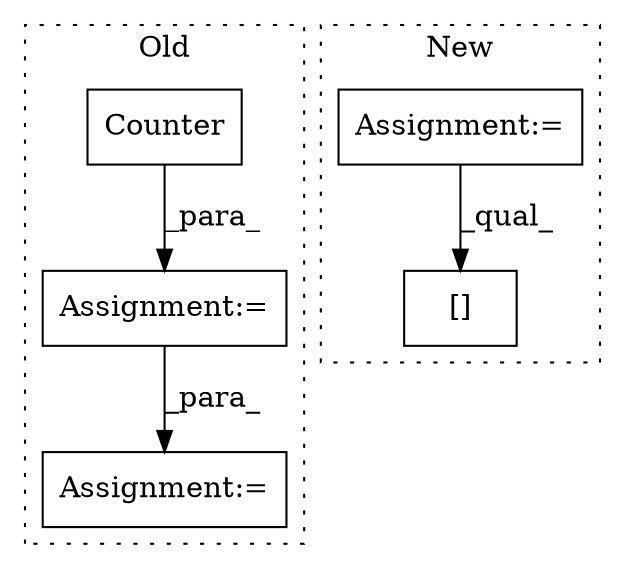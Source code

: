 digraph G {
subgraph cluster0 {
1 [label="Counter" a="32" s="387,432" l="8,1" shape="box"];
3 [label="Assignment:=" a="7" s="386" l="1" shape="box"];
4 [label="Assignment:=" a="7" s="517" l="1" shape="box"];
label = "Old";
style="dotted";
}
subgraph cluster1 {
2 [label="[]" a="2" s="313,325" l="11,1" shape="box"];
5 [label="Assignment:=" a="7" s="267" l="10" shape="box"];
label = "New";
style="dotted";
}
1 -> 3 [label="_para_"];
3 -> 4 [label="_para_"];
5 -> 2 [label="_qual_"];
}